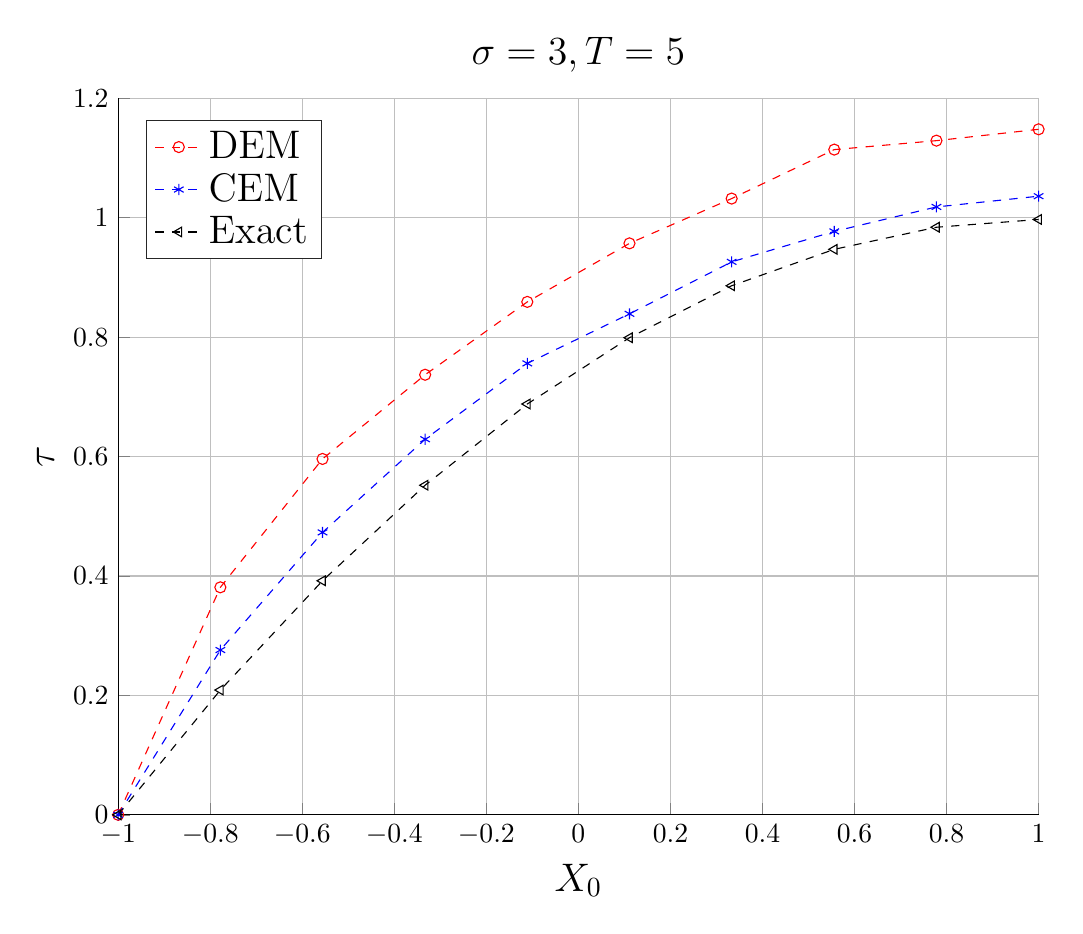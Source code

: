 % This file was created by matlab2tikz.
%
%The latest updates can be retrieved from
%  http://www.mathworks.com/matlabcentral/fileexchange/22022-matlab2tikz-matlab2tikz
%where you can also make suggestions and rate matlab2tikz.
%
\begin{tikzpicture}

\begin{axis}[%
width=4.602in,
height=3.583in,
at={(0.772in,0.484in)},
scale only axis,
title = {$\sigma = 3, T = 5$},
title style = {font = \Large},
xmin=-1,
xmax=1,
xlabel={$X_0$},
xlabel style={font=\Large},
xmajorgrids,
ymin=0,
ymax=1.2,
ylabel={$\tau$},
ylabel style={font=\Large},
ymajorgrids,
axis background/.style={fill=white},
axis x line*=bottom,
axis y line*=left,
legend pos = north west,
legend style={legend cell align=left,align=left,draw=white!15!black,font=\Large}
]
\addplot [color=red,dashed,mark=o,mark options={solid}]
  table[row sep=crcr]{%
-1	0\\
-0.778	0.381\\
-0.556	0.596\\
-0.333	0.737\\
-0.111	0.859\\
0.111	0.957\\
0.333	1.032\\
0.556	1.114\\
0.778	1.129\\
1	1.148\\
};
\addlegendentry{DEM};

\addplot [color=blue,dashed,mark=asterisk,mark options={solid}]
  table[row sep=crcr]{%
-1	0\\
-0.778	0.276\\
-0.556	0.473\\
-0.333	0.629\\
-0.111	0.756\\
0.111	0.839\\
0.333	0.926\\
0.556	0.977\\
0.778	1.018\\
1	1.036\\
};
\addlegendentry{CEM};

\addplot [color=black,dashed,mark=triangle,mark options={solid,rotate=90}]
  table[row sep=crcr]{%
-1	0\\
-0.778	0.209\\
-0.556	0.392\\
-0.333	0.552\\
-0.111	0.688\\
0.111	0.799\\
0.333	0.886\\
0.556	0.947\\
0.778	0.984\\
1	0.997\\
};
\addlegendentry{Exact};

\end{axis}
\end{tikzpicture}%
